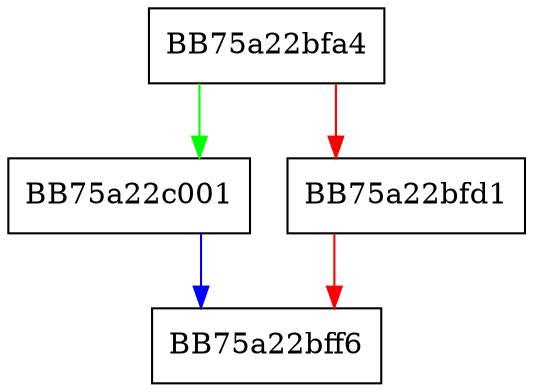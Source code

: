 digraph IsOverwriteExcludedByPath {
  node [shape="box"];
  graph [splines=ortho];
  BB75a22bfa4 -> BB75a22c001 [color="green"];
  BB75a22bfa4 -> BB75a22bfd1 [color="red"];
  BB75a22bfd1 -> BB75a22bff6 [color="red"];
  BB75a22c001 -> BB75a22bff6 [color="blue"];
}